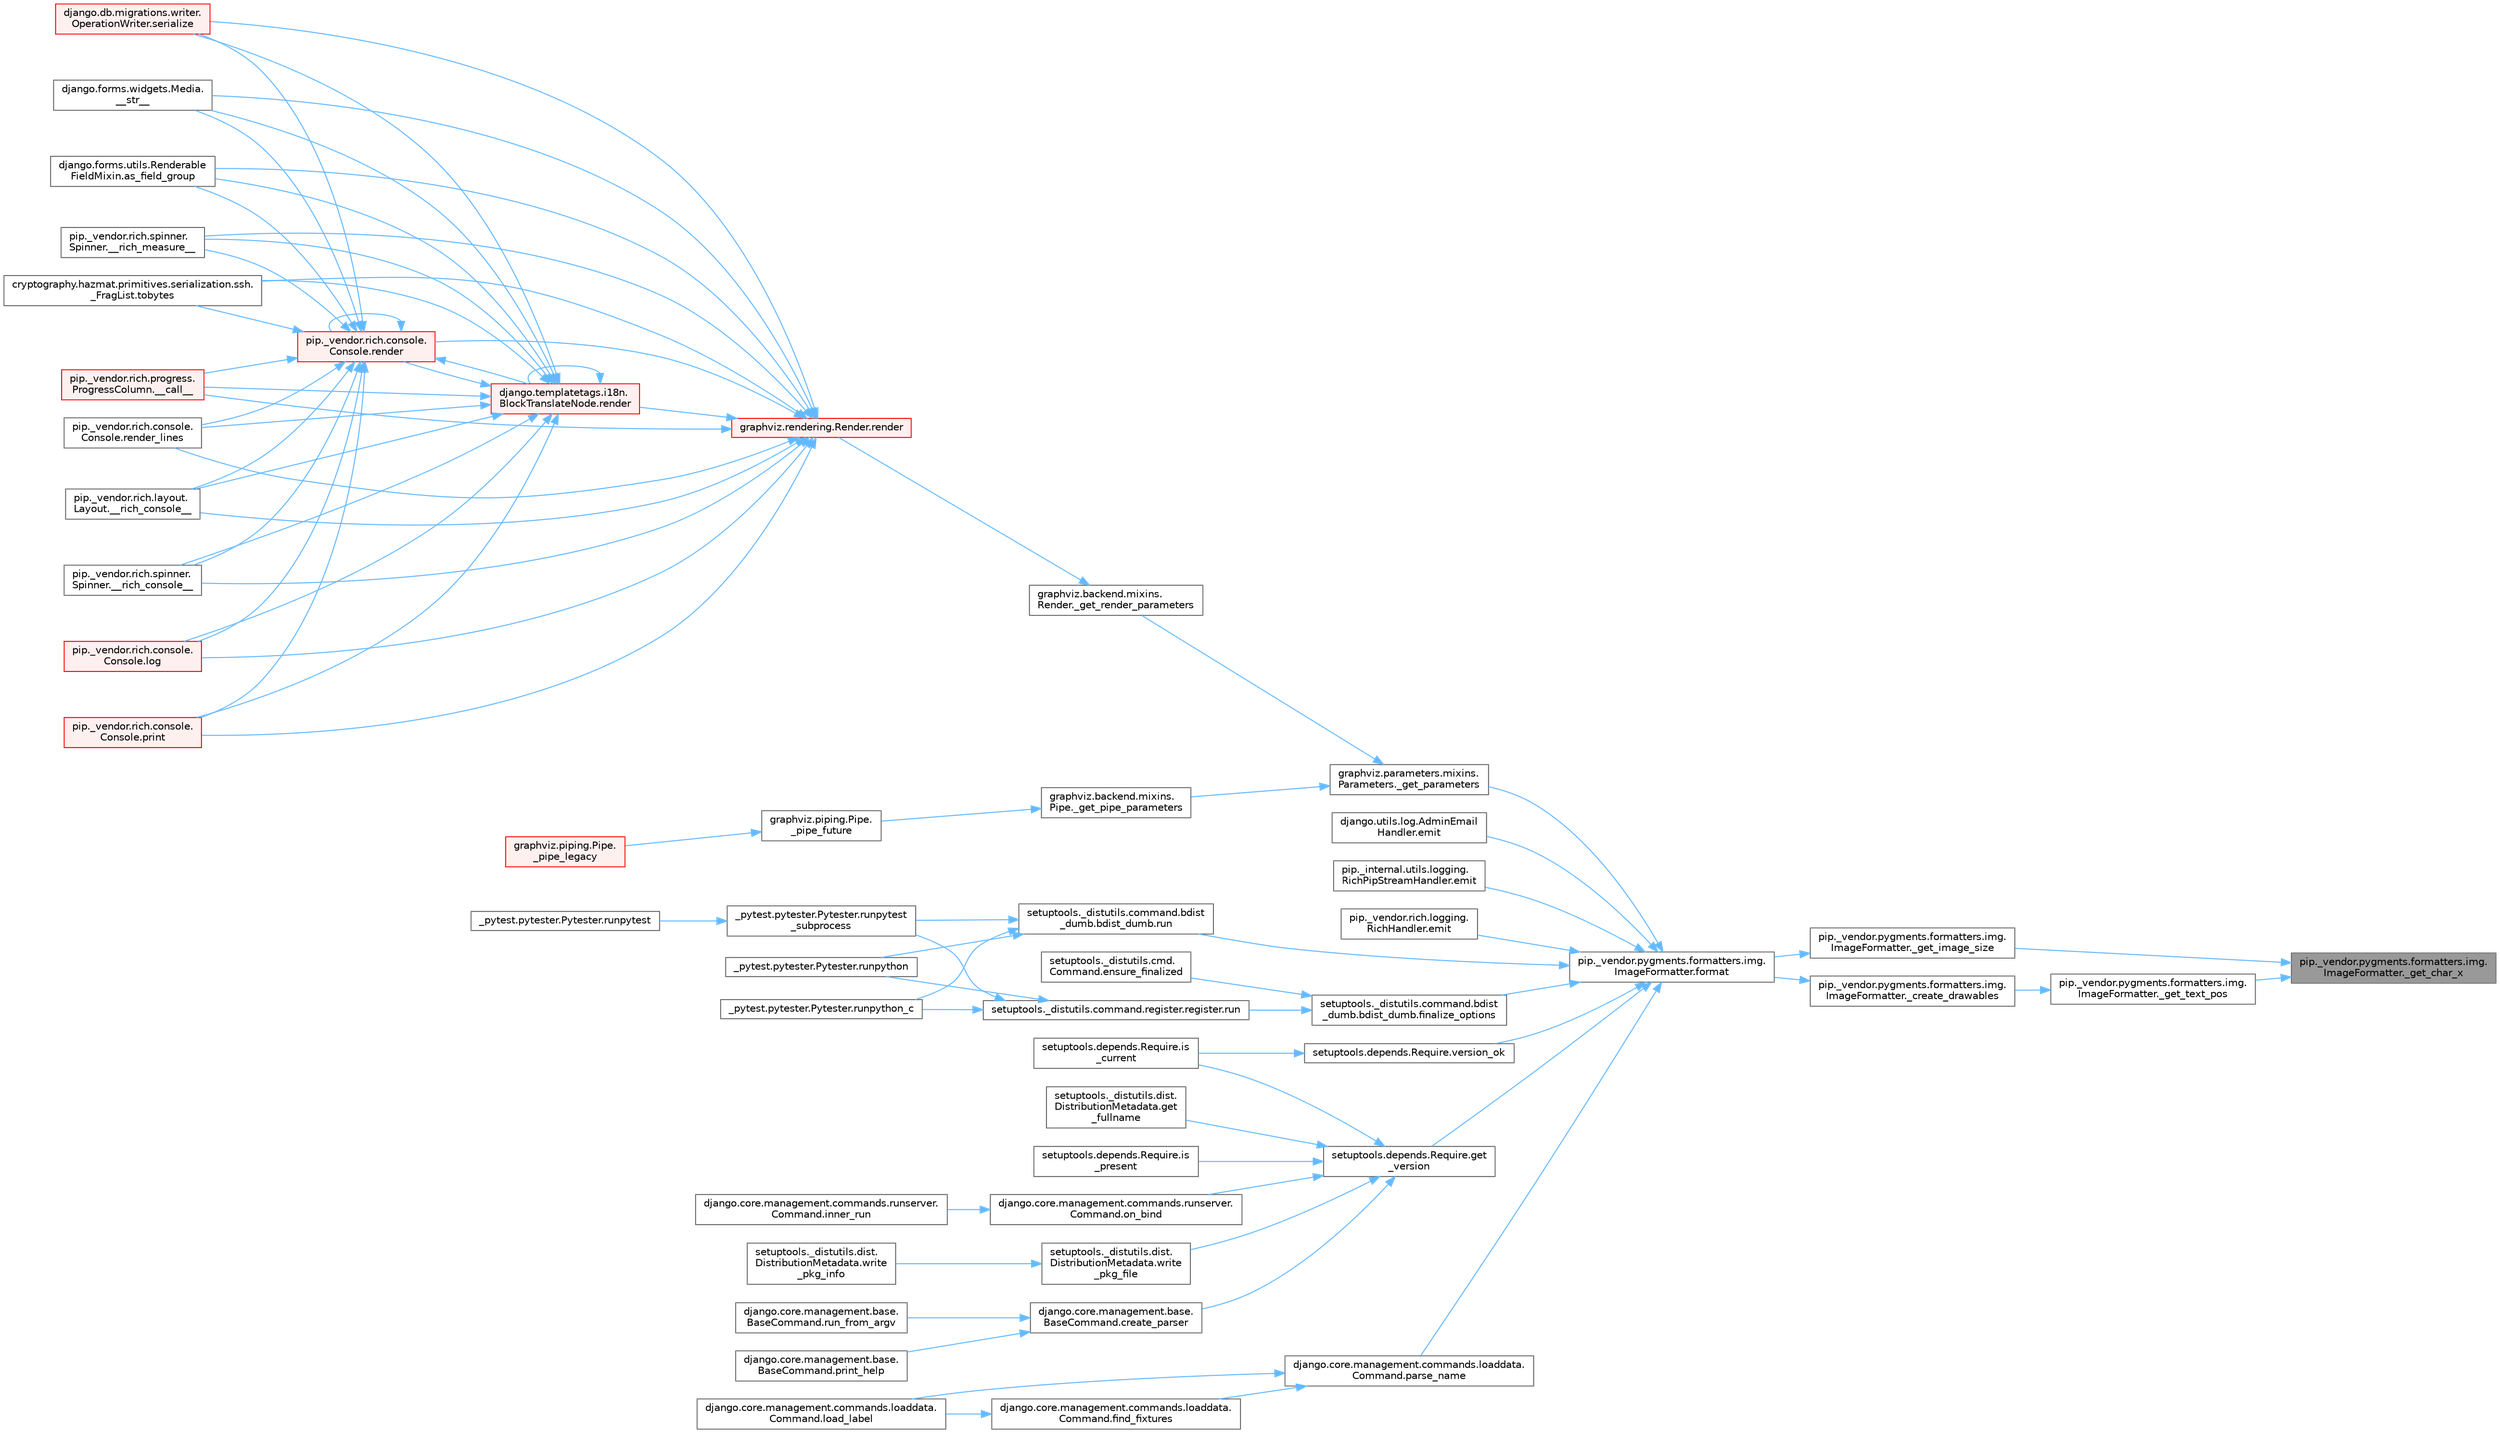 digraph "pip._vendor.pygments.formatters.img.ImageFormatter._get_char_x"
{
 // LATEX_PDF_SIZE
  bgcolor="transparent";
  edge [fontname=Helvetica,fontsize=10,labelfontname=Helvetica,labelfontsize=10];
  node [fontname=Helvetica,fontsize=10,shape=box,height=0.2,width=0.4];
  rankdir="RL";
  Node1 [id="Node000001",label="pip._vendor.pygments.formatters.img.\lImageFormatter._get_char_x",height=0.2,width=0.4,color="gray40", fillcolor="grey60", style="filled", fontcolor="black",tooltip=" "];
  Node1 -> Node2 [id="edge1_Node000001_Node000002",dir="back",color="steelblue1",style="solid",tooltip=" "];
  Node2 [id="Node000002",label="pip._vendor.pygments.formatters.img.\lImageFormatter._get_image_size",height=0.2,width=0.4,color="grey40", fillcolor="white", style="filled",URL="$classpip_1_1__vendor_1_1pygments_1_1formatters_1_1img_1_1_image_formatter.html#a27e219e6bdc202afbcdb658d56daa9a4",tooltip=" "];
  Node2 -> Node3 [id="edge2_Node000002_Node000003",dir="back",color="steelblue1",style="solid",tooltip=" "];
  Node3 [id="Node000003",label="pip._vendor.pygments.formatters.img.\lImageFormatter.format",height=0.2,width=0.4,color="grey40", fillcolor="white", style="filled",URL="$classpip_1_1__vendor_1_1pygments_1_1formatters_1_1img_1_1_image_formatter.html#a169e809cf47aba6b13231d4807e43717",tooltip=" "];
  Node3 -> Node4 [id="edge3_Node000003_Node000004",dir="back",color="steelblue1",style="solid",tooltip=" "];
  Node4 [id="Node000004",label="graphviz.parameters.mixins.\lParameters._get_parameters",height=0.2,width=0.4,color="grey40", fillcolor="white", style="filled",URL="$classgraphviz_1_1parameters_1_1mixins_1_1_parameters.html#afbdb3248258e4e956d5a7a5f70e60b27",tooltip=" "];
  Node4 -> Node5 [id="edge4_Node000004_Node000005",dir="back",color="steelblue1",style="solid",tooltip=" "];
  Node5 [id="Node000005",label="graphviz.backend.mixins.\lPipe._get_pipe_parameters",height=0.2,width=0.4,color="grey40", fillcolor="white", style="filled",URL="$classgraphviz_1_1backend_1_1mixins_1_1_pipe.html#a71c9b0c3410eae1975141f6c7774a1a0",tooltip=" "];
  Node5 -> Node6 [id="edge5_Node000005_Node000006",dir="back",color="steelblue1",style="solid",tooltip=" "];
  Node6 [id="Node000006",label="graphviz.piping.Pipe.\l_pipe_future",height=0.2,width=0.4,color="grey40", fillcolor="white", style="filled",URL="$classgraphviz_1_1piping_1_1_pipe.html#af8e945601764f6c1340dc13ff7606aab",tooltip=" "];
  Node6 -> Node7 [id="edge6_Node000006_Node000007",dir="back",color="steelblue1",style="solid",tooltip=" "];
  Node7 [id="Node000007",label="graphviz.piping.Pipe.\l_pipe_legacy",height=0.2,width=0.4,color="red", fillcolor="#FFF0F0", style="filled",URL="$classgraphviz_1_1piping_1_1_pipe.html#a6632f0bdcb84b91daead31b26b79b528",tooltip=" "];
  Node4 -> Node12 [id="edge7_Node000004_Node000012",dir="back",color="steelblue1",style="solid",tooltip=" "];
  Node12 [id="Node000012",label="graphviz.backend.mixins.\lRender._get_render_parameters",height=0.2,width=0.4,color="grey40", fillcolor="white", style="filled",URL="$classgraphviz_1_1backend_1_1mixins_1_1_render.html#aedbcb99d10d2133f71d5f6671cbe257b",tooltip=" "];
  Node12 -> Node13 [id="edge8_Node000012_Node000013",dir="back",color="steelblue1",style="solid",tooltip=" "];
  Node13 [id="Node000013",label="graphviz.rendering.Render.render",height=0.2,width=0.4,color="red", fillcolor="#FFF0F0", style="filled",URL="$classgraphviz_1_1rendering_1_1_render.html#a0249d6538d64a6b59b1bed64d4636456",tooltip=" "];
  Node13 -> Node14 [id="edge9_Node000013_Node000014",dir="back",color="steelblue1",style="solid",tooltip=" "];
  Node14 [id="Node000014",label="pip._vendor.rich.progress.\lProgressColumn.__call__",height=0.2,width=0.4,color="red", fillcolor="#FFF0F0", style="filled",URL="$classpip_1_1__vendor_1_1rich_1_1progress_1_1_progress_column.html#ae0c399be74222f949edb0fa5324cf6ea",tooltip=" "];
  Node13 -> Node17 [id="edge10_Node000013_Node000017",dir="back",color="steelblue1",style="solid",tooltip=" "];
  Node17 [id="Node000017",label="pip._vendor.rich.layout.\lLayout.__rich_console__",height=0.2,width=0.4,color="grey40", fillcolor="white", style="filled",URL="$classpip_1_1__vendor_1_1rich_1_1layout_1_1_layout.html#ac39cb3d17d2b0324ee1b0dada41a3ebd",tooltip=" "];
  Node13 -> Node18 [id="edge11_Node000013_Node000018",dir="back",color="steelblue1",style="solid",tooltip=" "];
  Node18 [id="Node000018",label="pip._vendor.rich.spinner.\lSpinner.__rich_console__",height=0.2,width=0.4,color="grey40", fillcolor="white", style="filled",URL="$classpip_1_1__vendor_1_1rich_1_1spinner_1_1_spinner.html#a6883d8dced19ac48d4dfc74f776357fd",tooltip=" "];
  Node13 -> Node19 [id="edge12_Node000013_Node000019",dir="back",color="steelblue1",style="solid",tooltip=" "];
  Node19 [id="Node000019",label="pip._vendor.rich.spinner.\lSpinner.__rich_measure__",height=0.2,width=0.4,color="grey40", fillcolor="white", style="filled",URL="$classpip_1_1__vendor_1_1rich_1_1spinner_1_1_spinner.html#a89745682c823c44a31bae8e8d07869f5",tooltip=" "];
  Node13 -> Node20 [id="edge13_Node000013_Node000020",dir="back",color="steelblue1",style="solid",tooltip=" "];
  Node20 [id="Node000020",label="django.forms.widgets.Media.\l__str__",height=0.2,width=0.4,color="grey40", fillcolor="white", style="filled",URL="$classdjango_1_1forms_1_1widgets_1_1_media.html#ae1651710548a7d9f14f036d035012d21",tooltip=" "];
  Node13 -> Node21 [id="edge14_Node000013_Node000021",dir="back",color="steelblue1",style="solid",tooltip=" "];
  Node21 [id="Node000021",label="django.forms.utils.Renderable\lFieldMixin.as_field_group",height=0.2,width=0.4,color="grey40", fillcolor="white", style="filled",URL="$classdjango_1_1forms_1_1utils_1_1_renderable_field_mixin.html#a1e9a1b4f790ea694431554267fd5d74c",tooltip=" "];
  Node13 -> Node22 [id="edge15_Node000013_Node000022",dir="back",color="steelblue1",style="solid",tooltip=" "];
  Node22 [id="Node000022",label="pip._vendor.rich.console.\lConsole.log",height=0.2,width=0.4,color="red", fillcolor="#FFF0F0", style="filled",URL="$classpip_1_1__vendor_1_1rich_1_1console_1_1_console.html#af9c77e39f9413fc2b134c60cfa23b0f1",tooltip=" "];
  Node13 -> Node443 [id="edge16_Node000013_Node000443",dir="back",color="steelblue1",style="solid",tooltip=" "];
  Node443 [id="Node000443",label="pip._vendor.rich.console.\lConsole.print",height=0.2,width=0.4,color="red", fillcolor="#FFF0F0", style="filled",URL="$classpip_1_1__vendor_1_1rich_1_1console_1_1_console.html#af954370cdbb49236b597f2c11064549d",tooltip=" "];
  Node13 -> Node911 [id="edge17_Node000013_Node000911",dir="back",color="steelblue1",style="solid",tooltip=" "];
  Node911 [id="Node000911",label="django.templatetags.i18n.\lBlockTranslateNode.render",height=0.2,width=0.4,color="red", fillcolor="#FFF0F0", style="filled",URL="$classdjango_1_1templatetags_1_1i18n_1_1_block_translate_node.html#aaf05bebfd02c1c4b676387ada0357832",tooltip=" "];
  Node911 -> Node14 [id="edge18_Node000911_Node000014",dir="back",color="steelblue1",style="solid",tooltip=" "];
  Node911 -> Node17 [id="edge19_Node000911_Node000017",dir="back",color="steelblue1",style="solid",tooltip=" "];
  Node911 -> Node18 [id="edge20_Node000911_Node000018",dir="back",color="steelblue1",style="solid",tooltip=" "];
  Node911 -> Node19 [id="edge21_Node000911_Node000019",dir="back",color="steelblue1",style="solid",tooltip=" "];
  Node911 -> Node20 [id="edge22_Node000911_Node000020",dir="back",color="steelblue1",style="solid",tooltip=" "];
  Node911 -> Node21 [id="edge23_Node000911_Node000021",dir="back",color="steelblue1",style="solid",tooltip=" "];
  Node911 -> Node22 [id="edge24_Node000911_Node000022",dir="back",color="steelblue1",style="solid",tooltip=" "];
  Node911 -> Node443 [id="edge25_Node000911_Node000443",dir="back",color="steelblue1",style="solid",tooltip=" "];
  Node911 -> Node911 [id="edge26_Node000911_Node000911",dir="back",color="steelblue1",style="solid",tooltip=" "];
  Node911 -> Node912 [id="edge27_Node000911_Node000912",dir="back",color="steelblue1",style="solid",tooltip=" "];
  Node912 [id="Node000912",label="pip._vendor.rich.console.\lConsole.render",height=0.2,width=0.4,color="red", fillcolor="#FFF0F0", style="filled",URL="$classpip_1_1__vendor_1_1rich_1_1console_1_1_console.html#a9551b8254c573105adde80622393a938",tooltip=" "];
  Node912 -> Node14 [id="edge28_Node000912_Node000014",dir="back",color="steelblue1",style="solid",tooltip=" "];
  Node912 -> Node17 [id="edge29_Node000912_Node000017",dir="back",color="steelblue1",style="solid",tooltip=" "];
  Node912 -> Node18 [id="edge30_Node000912_Node000018",dir="back",color="steelblue1",style="solid",tooltip=" "];
  Node912 -> Node19 [id="edge31_Node000912_Node000019",dir="back",color="steelblue1",style="solid",tooltip=" "];
  Node912 -> Node20 [id="edge32_Node000912_Node000020",dir="back",color="steelblue1",style="solid",tooltip=" "];
  Node912 -> Node21 [id="edge33_Node000912_Node000021",dir="back",color="steelblue1",style="solid",tooltip=" "];
  Node912 -> Node22 [id="edge34_Node000912_Node000022",dir="back",color="steelblue1",style="solid",tooltip=" "];
  Node912 -> Node443 [id="edge35_Node000912_Node000443",dir="back",color="steelblue1",style="solid",tooltip=" "];
  Node912 -> Node911 [id="edge36_Node000912_Node000911",dir="back",color="steelblue1",style="solid",tooltip=" "];
  Node912 -> Node912 [id="edge37_Node000912_Node000912",dir="back",color="steelblue1",style="solid",tooltip=" "];
  Node912 -> Node913 [id="edge38_Node000912_Node000913",dir="back",color="steelblue1",style="solid",tooltip=" "];
  Node913 [id="Node000913",label="pip._vendor.rich.console.\lConsole.render_lines",height=0.2,width=0.4,color="grey40", fillcolor="white", style="filled",URL="$classpip_1_1__vendor_1_1rich_1_1console_1_1_console.html#a5818808a49db20c5bee6986425f96f14",tooltip=" "];
  Node912 -> Node914 [id="edge39_Node000912_Node000914",dir="back",color="steelblue1",style="solid",tooltip=" "];
  Node914 [id="Node000914",label="django.db.migrations.writer.\lOperationWriter.serialize",height=0.2,width=0.4,color="red", fillcolor="#FFF0F0", style="filled",URL="$classdjango_1_1db_1_1migrations_1_1writer_1_1_operation_writer.html#a866e8d13e1c54a35d74e9a6b0383b2f8",tooltip=" "];
  Node912 -> Node1256 [id="edge40_Node000912_Node001256",dir="back",color="steelblue1",style="solid",tooltip=" "];
  Node1256 [id="Node001256",label="cryptography.hazmat.primitives.serialization.ssh.\l_FragList.tobytes",height=0.2,width=0.4,color="grey40", fillcolor="white", style="filled",URL="$classcryptography_1_1hazmat_1_1primitives_1_1serialization_1_1ssh_1_1___frag_list.html#a195dd4e7c741624829a13af53fa3de38",tooltip=" "];
  Node911 -> Node913 [id="edge41_Node000911_Node000913",dir="back",color="steelblue1",style="solid",tooltip=" "];
  Node911 -> Node914 [id="edge42_Node000911_Node000914",dir="back",color="steelblue1",style="solid",tooltip=" "];
  Node911 -> Node1256 [id="edge43_Node000911_Node001256",dir="back",color="steelblue1",style="solid",tooltip=" "];
  Node13 -> Node912 [id="edge44_Node000013_Node000912",dir="back",color="steelblue1",style="solid",tooltip=" "];
  Node13 -> Node913 [id="edge45_Node000013_Node000913",dir="back",color="steelblue1",style="solid",tooltip=" "];
  Node13 -> Node914 [id="edge46_Node000013_Node000914",dir="back",color="steelblue1",style="solid",tooltip=" "];
  Node13 -> Node1256 [id="edge47_Node000013_Node001256",dir="back",color="steelblue1",style="solid",tooltip=" "];
  Node3 -> Node515 [id="edge48_Node000003_Node000515",dir="back",color="steelblue1",style="solid",tooltip=" "];
  Node515 [id="Node000515",label="django.utils.log.AdminEmail\lHandler.emit",height=0.2,width=0.4,color="grey40", fillcolor="white", style="filled",URL="$classdjango_1_1utils_1_1log_1_1_admin_email_handler.html#a11349fead71eaec84d4aff34a8deb666",tooltip=" "];
  Node3 -> Node516 [id="edge49_Node000003_Node000516",dir="back",color="steelblue1",style="solid",tooltip=" "];
  Node516 [id="Node000516",label="pip._internal.utils.logging.\lRichPipStreamHandler.emit",height=0.2,width=0.4,color="grey40", fillcolor="white", style="filled",URL="$classpip_1_1__internal_1_1utils_1_1logging_1_1_rich_pip_stream_handler.html#ad9f05ef5ca9f8e35a17f0786341ede5e",tooltip=" "];
  Node3 -> Node517 [id="edge50_Node000003_Node000517",dir="back",color="steelblue1",style="solid",tooltip=" "];
  Node517 [id="Node000517",label="pip._vendor.rich.logging.\lRichHandler.emit",height=0.2,width=0.4,color="grey40", fillcolor="white", style="filled",URL="$classpip_1_1__vendor_1_1rich_1_1logging_1_1_rich_handler.html#ab4cb212e118c85f22366e22bc4a7d0fc",tooltip=" "];
  Node3 -> Node518 [id="edge51_Node000003_Node000518",dir="back",color="steelblue1",style="solid",tooltip=" "];
  Node518 [id="Node000518",label="setuptools._distutils.command.bdist\l_dumb.bdist_dumb.finalize_options",height=0.2,width=0.4,color="grey40", fillcolor="white", style="filled",URL="$classsetuptools_1_1__distutils_1_1command_1_1bdist__dumb_1_1bdist__dumb.html#a5c59784dbb6b042d048b222bf21b617b",tooltip=" "];
  Node518 -> Node114 [id="edge52_Node000518_Node000114",dir="back",color="steelblue1",style="solid",tooltip=" "];
  Node114 [id="Node000114",label="setuptools._distutils.cmd.\lCommand.ensure_finalized",height=0.2,width=0.4,color="grey40", fillcolor="white", style="filled",URL="$classsetuptools_1_1__distutils_1_1cmd_1_1_command.html#a3d586ca13afbfed87a11872fd15515ab",tooltip=" "];
  Node518 -> Node115 [id="edge53_Node000518_Node000115",dir="back",color="steelblue1",style="solid",tooltip=" "];
  Node115 [id="Node000115",label="setuptools._distutils.command.register.register.run",height=0.2,width=0.4,color="grey40", fillcolor="white", style="filled",URL="$classsetuptools_1_1__distutils_1_1command_1_1register_1_1register.html#a2c04b126757f477c907033d7f3d0e169",tooltip=" "];
  Node115 -> Node116 [id="edge54_Node000115_Node000116",dir="back",color="steelblue1",style="solid",tooltip=" "];
  Node116 [id="Node000116",label="_pytest.pytester.Pytester.runpytest\l_subprocess",height=0.2,width=0.4,color="grey40", fillcolor="white", style="filled",URL="$class__pytest_1_1pytester_1_1_pytester.html#a59323c6d6a1469a1206f1c0b8fce99c9",tooltip=" "];
  Node116 -> Node117 [id="edge55_Node000116_Node000117",dir="back",color="steelblue1",style="solid",tooltip=" "];
  Node117 [id="Node000117",label="_pytest.pytester.Pytester.runpytest",height=0.2,width=0.4,color="grey40", fillcolor="white", style="filled",URL="$class__pytest_1_1pytester_1_1_pytester.html#a2765db48ffe1b8853581d711ff43a87b",tooltip=" "];
  Node115 -> Node118 [id="edge56_Node000115_Node000118",dir="back",color="steelblue1",style="solid",tooltip=" "];
  Node118 [id="Node000118",label="_pytest.pytester.Pytester.runpython",height=0.2,width=0.4,color="grey40", fillcolor="white", style="filled",URL="$class__pytest_1_1pytester_1_1_pytester.html#a4e0c539507f15fd333cf618faf9687ef",tooltip=" "];
  Node115 -> Node119 [id="edge57_Node000115_Node000119",dir="back",color="steelblue1",style="solid",tooltip=" "];
  Node119 [id="Node000119",label="_pytest.pytester.Pytester.runpython_c",height=0.2,width=0.4,color="grey40", fillcolor="white", style="filled",URL="$class__pytest_1_1pytester_1_1_pytester.html#aea789acfe206d9c40d9a6bf54a337f2a",tooltip=" "];
  Node3 -> Node519 [id="edge58_Node000003_Node000519",dir="back",color="steelblue1",style="solid",tooltip=" "];
  Node519 [id="Node000519",label="setuptools.depends.Require.get\l_version",height=0.2,width=0.4,color="grey40", fillcolor="white", style="filled",URL="$classsetuptools_1_1depends_1_1_require.html#a4046ad4155f80d85057e4ccd6a41dc00",tooltip=" "];
  Node519 -> Node520 [id="edge59_Node000519_Node000520",dir="back",color="steelblue1",style="solid",tooltip=" "];
  Node520 [id="Node000520",label="django.core.management.base.\lBaseCommand.create_parser",height=0.2,width=0.4,color="grey40", fillcolor="white", style="filled",URL="$classdjango_1_1core_1_1management_1_1base_1_1_base_command.html#ae878e488f18d67acf1037a7e2db5b478",tooltip=" "];
  Node520 -> Node521 [id="edge60_Node000520_Node000521",dir="back",color="steelblue1",style="solid",tooltip=" "];
  Node521 [id="Node000521",label="django.core.management.base.\lBaseCommand.print_help",height=0.2,width=0.4,color="grey40", fillcolor="white", style="filled",URL="$classdjango_1_1core_1_1management_1_1base_1_1_base_command.html#a9f81b6c52db3a2b0a123ca7bdd0ee819",tooltip=" "];
  Node520 -> Node348 [id="edge61_Node000520_Node000348",dir="back",color="steelblue1",style="solid",tooltip=" "];
  Node348 [id="Node000348",label="django.core.management.base.\lBaseCommand.run_from_argv",height=0.2,width=0.4,color="grey40", fillcolor="white", style="filled",URL="$classdjango_1_1core_1_1management_1_1base_1_1_base_command.html#a6c1cc5fc9ec35d268e45ebaadd2ac4a7",tooltip=" "];
  Node519 -> Node522 [id="edge62_Node000519_Node000522",dir="back",color="steelblue1",style="solid",tooltip=" "];
  Node522 [id="Node000522",label="setuptools._distutils.dist.\lDistributionMetadata.get\l_fullname",height=0.2,width=0.4,color="grey40", fillcolor="white", style="filled",URL="$classsetuptools_1_1__distutils_1_1dist_1_1_distribution_metadata.html#ab7420b68c460cd9eb85694a8be6ee524",tooltip=" "];
  Node519 -> Node523 [id="edge63_Node000519_Node000523",dir="back",color="steelblue1",style="solid",tooltip=" "];
  Node523 [id="Node000523",label="setuptools.depends.Require.is\l_current",height=0.2,width=0.4,color="grey40", fillcolor="white", style="filled",URL="$classsetuptools_1_1depends_1_1_require.html#a81f55cdf6880a438b636542f06b9485a",tooltip=" "];
  Node519 -> Node524 [id="edge64_Node000519_Node000524",dir="back",color="steelblue1",style="solid",tooltip=" "];
  Node524 [id="Node000524",label="setuptools.depends.Require.is\l_present",height=0.2,width=0.4,color="grey40", fillcolor="white", style="filled",URL="$classsetuptools_1_1depends_1_1_require.html#a3ab4975a6b46661ed70950dae37ed79c",tooltip=" "];
  Node519 -> Node525 [id="edge65_Node000519_Node000525",dir="back",color="steelblue1",style="solid",tooltip=" "];
  Node525 [id="Node000525",label="django.core.management.commands.runserver.\lCommand.on_bind",height=0.2,width=0.4,color="grey40", fillcolor="white", style="filled",URL="$classdjango_1_1core_1_1management_1_1commands_1_1runserver_1_1_command.html#a9be890479e656b71da83b03cd9adc584",tooltip=" "];
  Node525 -> Node526 [id="edge66_Node000525_Node000526",dir="back",color="steelblue1",style="solid",tooltip=" "];
  Node526 [id="Node000526",label="django.core.management.commands.runserver.\lCommand.inner_run",height=0.2,width=0.4,color="grey40", fillcolor="white", style="filled",URL="$classdjango_1_1core_1_1management_1_1commands_1_1runserver_1_1_command.html#acfb4f8a23c7de4b2d14ba1acbe99e76c",tooltip=" "];
  Node519 -> Node527 [id="edge67_Node000519_Node000527",dir="back",color="steelblue1",style="solid",tooltip=" "];
  Node527 [id="Node000527",label="setuptools._distutils.dist.\lDistributionMetadata.write\l_pkg_file",height=0.2,width=0.4,color="grey40", fillcolor="white", style="filled",URL="$classsetuptools_1_1__distutils_1_1dist_1_1_distribution_metadata.html#a2a55009e9d487a82234459fb242f4be0",tooltip=" "];
  Node527 -> Node528 [id="edge68_Node000527_Node000528",dir="back",color="steelblue1",style="solid",tooltip=" "];
  Node528 [id="Node000528",label="setuptools._distutils.dist.\lDistributionMetadata.write\l_pkg_info",height=0.2,width=0.4,color="grey40", fillcolor="white", style="filled",URL="$classsetuptools_1_1__distutils_1_1dist_1_1_distribution_metadata.html#a0f62394989fd40fc4215cb7e4250fcfb",tooltip=" "];
  Node3 -> Node529 [id="edge69_Node000003_Node000529",dir="back",color="steelblue1",style="solid",tooltip=" "];
  Node529 [id="Node000529",label="django.core.management.commands.loaddata.\lCommand.parse_name",height=0.2,width=0.4,color="grey40", fillcolor="white", style="filled",URL="$classdjango_1_1core_1_1management_1_1commands_1_1loaddata_1_1_command.html#aac6fd16700a70d972d7cafd0bcf5d5aa",tooltip=" "];
  Node529 -> Node530 [id="edge70_Node000529_Node000530",dir="back",color="steelblue1",style="solid",tooltip=" "];
  Node530 [id="Node000530",label="django.core.management.commands.loaddata.\lCommand.find_fixtures",height=0.2,width=0.4,color="grey40", fillcolor="white", style="filled",URL="$classdjango_1_1core_1_1management_1_1commands_1_1loaddata_1_1_command.html#ae13127621bcc44cf1fdc0029ed204022",tooltip=" "];
  Node530 -> Node531 [id="edge71_Node000530_Node000531",dir="back",color="steelblue1",style="solid",tooltip=" "];
  Node531 [id="Node000531",label="django.core.management.commands.loaddata.\lCommand.load_label",height=0.2,width=0.4,color="grey40", fillcolor="white", style="filled",URL="$classdjango_1_1core_1_1management_1_1commands_1_1loaddata_1_1_command.html#a94197296f84aacd90df47924a21709f7",tooltip=" "];
  Node529 -> Node531 [id="edge72_Node000529_Node000531",dir="back",color="steelblue1",style="solid",tooltip=" "];
  Node3 -> Node532 [id="edge73_Node000003_Node000532",dir="back",color="steelblue1",style="solid",tooltip=" "];
  Node532 [id="Node000532",label="setuptools._distutils.command.bdist\l_dumb.bdist_dumb.run",height=0.2,width=0.4,color="grey40", fillcolor="white", style="filled",URL="$classsetuptools_1_1__distutils_1_1command_1_1bdist__dumb_1_1bdist__dumb.html#a1ddf2b2f2332fed447e1f22a0cf6e129",tooltip=" "];
  Node532 -> Node116 [id="edge74_Node000532_Node000116",dir="back",color="steelblue1",style="solid",tooltip=" "];
  Node532 -> Node118 [id="edge75_Node000532_Node000118",dir="back",color="steelblue1",style="solid",tooltip=" "];
  Node532 -> Node119 [id="edge76_Node000532_Node000119",dir="back",color="steelblue1",style="solid",tooltip=" "];
  Node3 -> Node533 [id="edge77_Node000003_Node000533",dir="back",color="steelblue1",style="solid",tooltip=" "];
  Node533 [id="Node000533",label="setuptools.depends.Require.version_ok",height=0.2,width=0.4,color="grey40", fillcolor="white", style="filled",URL="$classsetuptools_1_1depends_1_1_require.html#ac295f5deb6934eda74031b692cdd1678",tooltip=" "];
  Node533 -> Node523 [id="edge78_Node000533_Node000523",dir="back",color="steelblue1",style="solid",tooltip=" "];
  Node1 -> Node3181 [id="edge79_Node000001_Node003181",dir="back",color="steelblue1",style="solid",tooltip=" "];
  Node3181 [id="Node003181",label="pip._vendor.pygments.formatters.img.\lImageFormatter._get_text_pos",height=0.2,width=0.4,color="grey40", fillcolor="white", style="filled",URL="$classpip_1_1__vendor_1_1pygments_1_1formatters_1_1img_1_1_image_formatter.html#a9f49954297a6fb89e60505fd3bc6c050",tooltip=" "];
  Node3181 -> Node3182 [id="edge80_Node003181_Node003182",dir="back",color="steelblue1",style="solid",tooltip=" "];
  Node3182 [id="Node003182",label="pip._vendor.pygments.formatters.img.\lImageFormatter._create_drawables",height=0.2,width=0.4,color="grey40", fillcolor="white", style="filled",URL="$classpip_1_1__vendor_1_1pygments_1_1formatters_1_1img_1_1_image_formatter.html#a667e1fe60cabe2bf21bd9a44000a53ee",tooltip=" "];
  Node3182 -> Node3 [id="edge81_Node003182_Node000003",dir="back",color="steelblue1",style="solid",tooltip=" "];
}
